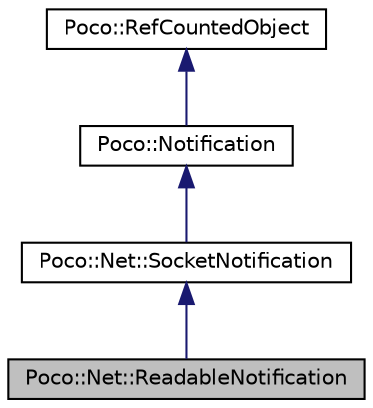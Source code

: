 digraph "Poco::Net::ReadableNotification"
{
 // LATEX_PDF_SIZE
  edge [fontname="Helvetica",fontsize="10",labelfontname="Helvetica",labelfontsize="10"];
  node [fontname="Helvetica",fontsize="10",shape=record];
  Node1 [label="Poco::Net::ReadableNotification",height=0.2,width=0.4,color="black", fillcolor="grey75", style="filled", fontcolor="black",tooltip="This notification is sent if a socket has become readable."];
  Node2 -> Node1 [dir="back",color="midnightblue",fontsize="10",style="solid",fontname="Helvetica"];
  Node2 [label="Poco::Net::SocketNotification",height=0.2,width=0.4,color="black", fillcolor="white", style="filled",URL="$classPoco_1_1Net_1_1SocketNotification.html",tooltip=" "];
  Node3 -> Node2 [dir="back",color="midnightblue",fontsize="10",style="solid",fontname="Helvetica"];
  Node3 [label="Poco::Notification",height=0.2,width=0.4,color="black", fillcolor="white", style="filled",URL="$classPoco_1_1Notification.html",tooltip=" "];
  Node4 -> Node3 [dir="back",color="midnightblue",fontsize="10",style="solid",fontname="Helvetica"];
  Node4 [label="Poco::RefCountedObject",height=0.2,width=0.4,color="black", fillcolor="white", style="filled",URL="$classPoco_1_1RefCountedObject.html",tooltip=" "];
}
